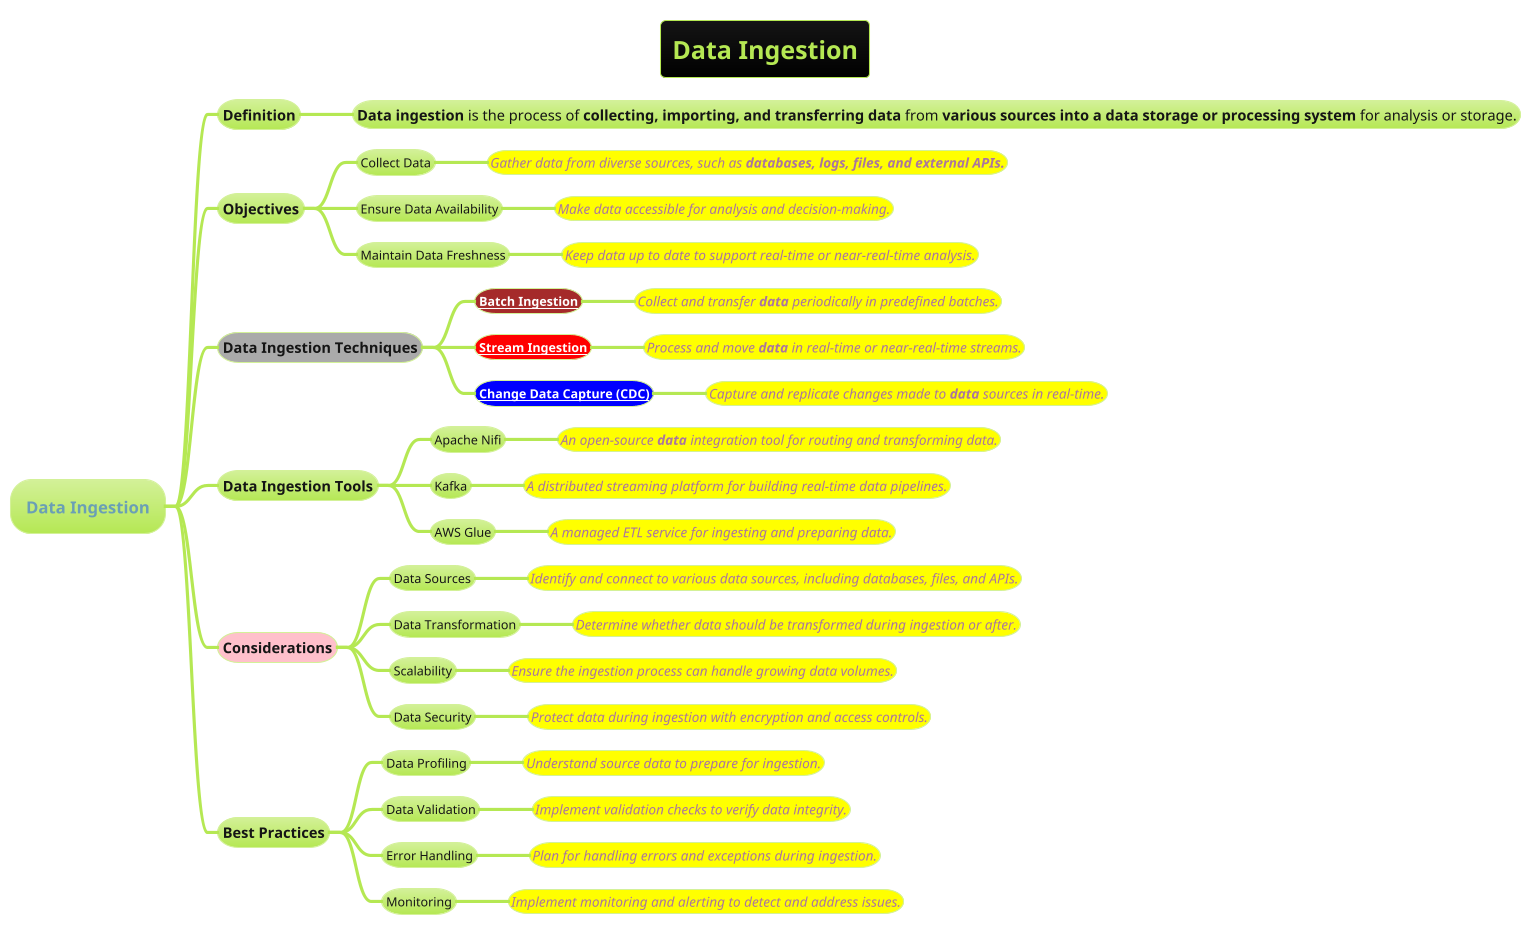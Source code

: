 @startmindmap
title =Data Ingestion
!theme hacker

* Data Ingestion
** Definition
*** <size:14>**Data ingestion** is the process of **collecting, importing, and transferring data** from **various sources into a data storage or processing system** for analysis or storage.

** Objectives
*** Collect Data
****[#yellow] ====<size:13>Gather data from diverse sources, such as **databases, logs, files, and external APIs.**
*** Ensure Data Availability
****[#yellow] ====<size:13>Make data accessible for analysis and decision-making.
*** Maintain Data Freshness
****[#yellow] ====<size:13>Keep data up to date to support real-time or near-real-time analysis.

**[#a] Data Ingestion Techniques
***[#brown] **[[Batch-Ingestion.puml Batch Ingestion]]**
****[#yellow] ====<size:13>Collect and transfer **data** periodically in predefined batches.
***[#red] **[[Stream-Ingestion.puml Stream Ingestion]]**
****[#yellow] ====<size:13>Process and move **data** in real-time or near-real-time streams.
***[#blue] **[[Change-Data-Capture-(CDC).puml Change Data Capture (CDC)]]**
****[#yellow] ====<size:13>Capture and replicate changes made to **data** sources in real-time.

** Data Ingestion Tools
*** Apache Nifi
****[#yellow] ====<size:13>An open-source **data** integration tool for routing and transforming data.
*** Kafka
****[#yellow] ====<size:13>A distributed streaming platform for building real-time data pipelines.
*** AWS Glue
****[#yellow] ====<size:13>A managed ETL service for ingesting and preparing data.

**[#pink] Considerations
*** Data Sources
****[#yellow] ====<size:13>Identify and connect to various data sources, including databases, files, and APIs.
*** Data Transformation
****[#yellow] ====<size:13>Determine whether data should be transformed during ingestion or after.
*** Scalability
****[#yellow] ====<size:13>Ensure the ingestion process can handle growing data volumes.

*** Data Security
****[#yellow] ====<size:13>Protect data during ingestion with encryption and access controls.

** Best Practices
*** Data Profiling
****[#yellow] ====<size:13>Understand source data to prepare for ingestion.
*** Data Validation
****[#yellow] ====<size:13>Implement validation checks to verify data integrity.
*** Error Handling
****[#yellow] ====<size:13>Plan for handling errors and exceptions during ingestion.
*** Monitoring
****[#yellow] ====<size:13>Implement monitoring and alerting to detect and address issues.

@endmindmap
